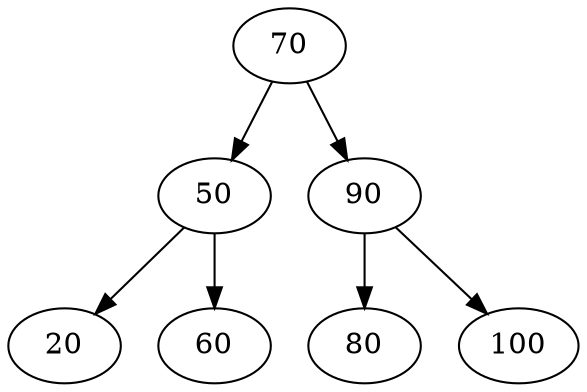 digraph {
	70
	70 -> 50
	50
	50 -> 20
	20
	50 -> 60
	60
	70 -> 90
	90
	90 -> 80
	80
	90 -> 100
	100
}
